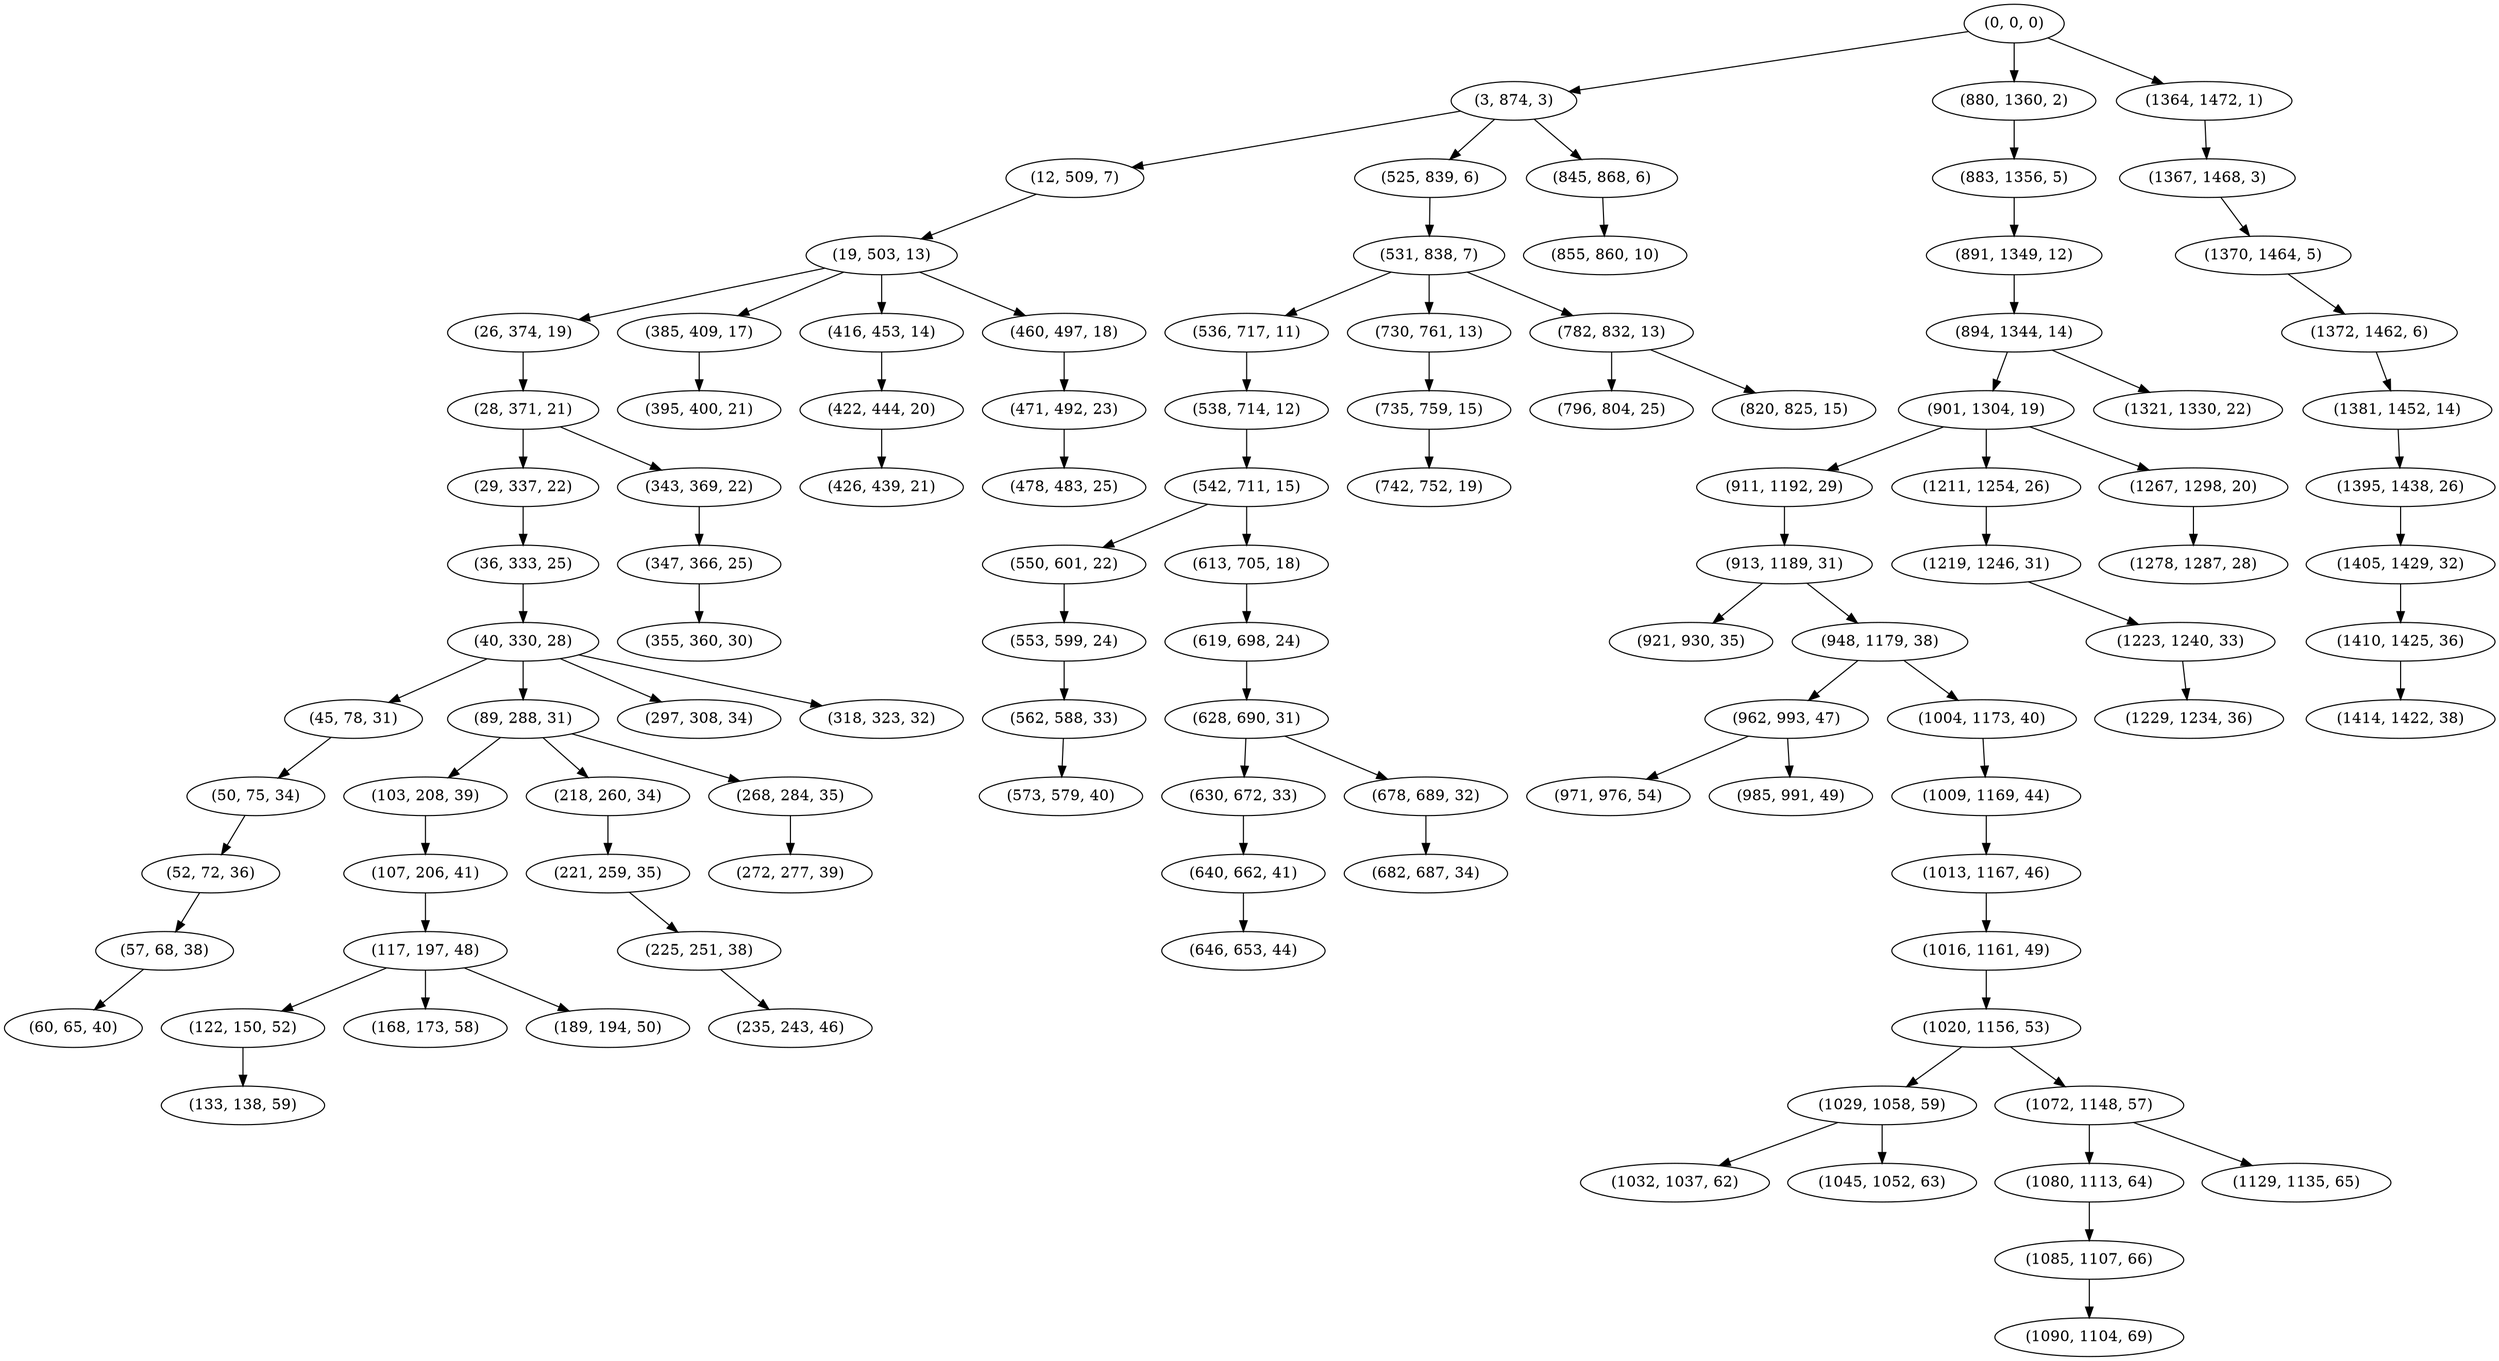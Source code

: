 digraph tree {
    "(0, 0, 0)";
    "(3, 874, 3)";
    "(12, 509, 7)";
    "(19, 503, 13)";
    "(26, 374, 19)";
    "(28, 371, 21)";
    "(29, 337, 22)";
    "(36, 333, 25)";
    "(40, 330, 28)";
    "(45, 78, 31)";
    "(50, 75, 34)";
    "(52, 72, 36)";
    "(57, 68, 38)";
    "(60, 65, 40)";
    "(89, 288, 31)";
    "(103, 208, 39)";
    "(107, 206, 41)";
    "(117, 197, 48)";
    "(122, 150, 52)";
    "(133, 138, 59)";
    "(168, 173, 58)";
    "(189, 194, 50)";
    "(218, 260, 34)";
    "(221, 259, 35)";
    "(225, 251, 38)";
    "(235, 243, 46)";
    "(268, 284, 35)";
    "(272, 277, 39)";
    "(297, 308, 34)";
    "(318, 323, 32)";
    "(343, 369, 22)";
    "(347, 366, 25)";
    "(355, 360, 30)";
    "(385, 409, 17)";
    "(395, 400, 21)";
    "(416, 453, 14)";
    "(422, 444, 20)";
    "(426, 439, 21)";
    "(460, 497, 18)";
    "(471, 492, 23)";
    "(478, 483, 25)";
    "(525, 839, 6)";
    "(531, 838, 7)";
    "(536, 717, 11)";
    "(538, 714, 12)";
    "(542, 711, 15)";
    "(550, 601, 22)";
    "(553, 599, 24)";
    "(562, 588, 33)";
    "(573, 579, 40)";
    "(613, 705, 18)";
    "(619, 698, 24)";
    "(628, 690, 31)";
    "(630, 672, 33)";
    "(640, 662, 41)";
    "(646, 653, 44)";
    "(678, 689, 32)";
    "(682, 687, 34)";
    "(730, 761, 13)";
    "(735, 759, 15)";
    "(742, 752, 19)";
    "(782, 832, 13)";
    "(796, 804, 25)";
    "(820, 825, 15)";
    "(845, 868, 6)";
    "(855, 860, 10)";
    "(880, 1360, 2)";
    "(883, 1356, 5)";
    "(891, 1349, 12)";
    "(894, 1344, 14)";
    "(901, 1304, 19)";
    "(911, 1192, 29)";
    "(913, 1189, 31)";
    "(921, 930, 35)";
    "(948, 1179, 38)";
    "(962, 993, 47)";
    "(971, 976, 54)";
    "(985, 991, 49)";
    "(1004, 1173, 40)";
    "(1009, 1169, 44)";
    "(1013, 1167, 46)";
    "(1016, 1161, 49)";
    "(1020, 1156, 53)";
    "(1029, 1058, 59)";
    "(1032, 1037, 62)";
    "(1045, 1052, 63)";
    "(1072, 1148, 57)";
    "(1080, 1113, 64)";
    "(1085, 1107, 66)";
    "(1090, 1104, 69)";
    "(1129, 1135, 65)";
    "(1211, 1254, 26)";
    "(1219, 1246, 31)";
    "(1223, 1240, 33)";
    "(1229, 1234, 36)";
    "(1267, 1298, 20)";
    "(1278, 1287, 28)";
    "(1321, 1330, 22)";
    "(1364, 1472, 1)";
    "(1367, 1468, 3)";
    "(1370, 1464, 5)";
    "(1372, 1462, 6)";
    "(1381, 1452, 14)";
    "(1395, 1438, 26)";
    "(1405, 1429, 32)";
    "(1410, 1425, 36)";
    "(1414, 1422, 38)";
    "(0, 0, 0)" -> "(3, 874, 3)";
    "(0, 0, 0)" -> "(880, 1360, 2)";
    "(0, 0, 0)" -> "(1364, 1472, 1)";
    "(3, 874, 3)" -> "(12, 509, 7)";
    "(3, 874, 3)" -> "(525, 839, 6)";
    "(3, 874, 3)" -> "(845, 868, 6)";
    "(12, 509, 7)" -> "(19, 503, 13)";
    "(19, 503, 13)" -> "(26, 374, 19)";
    "(19, 503, 13)" -> "(385, 409, 17)";
    "(19, 503, 13)" -> "(416, 453, 14)";
    "(19, 503, 13)" -> "(460, 497, 18)";
    "(26, 374, 19)" -> "(28, 371, 21)";
    "(28, 371, 21)" -> "(29, 337, 22)";
    "(28, 371, 21)" -> "(343, 369, 22)";
    "(29, 337, 22)" -> "(36, 333, 25)";
    "(36, 333, 25)" -> "(40, 330, 28)";
    "(40, 330, 28)" -> "(45, 78, 31)";
    "(40, 330, 28)" -> "(89, 288, 31)";
    "(40, 330, 28)" -> "(297, 308, 34)";
    "(40, 330, 28)" -> "(318, 323, 32)";
    "(45, 78, 31)" -> "(50, 75, 34)";
    "(50, 75, 34)" -> "(52, 72, 36)";
    "(52, 72, 36)" -> "(57, 68, 38)";
    "(57, 68, 38)" -> "(60, 65, 40)";
    "(89, 288, 31)" -> "(103, 208, 39)";
    "(89, 288, 31)" -> "(218, 260, 34)";
    "(89, 288, 31)" -> "(268, 284, 35)";
    "(103, 208, 39)" -> "(107, 206, 41)";
    "(107, 206, 41)" -> "(117, 197, 48)";
    "(117, 197, 48)" -> "(122, 150, 52)";
    "(117, 197, 48)" -> "(168, 173, 58)";
    "(117, 197, 48)" -> "(189, 194, 50)";
    "(122, 150, 52)" -> "(133, 138, 59)";
    "(218, 260, 34)" -> "(221, 259, 35)";
    "(221, 259, 35)" -> "(225, 251, 38)";
    "(225, 251, 38)" -> "(235, 243, 46)";
    "(268, 284, 35)" -> "(272, 277, 39)";
    "(343, 369, 22)" -> "(347, 366, 25)";
    "(347, 366, 25)" -> "(355, 360, 30)";
    "(385, 409, 17)" -> "(395, 400, 21)";
    "(416, 453, 14)" -> "(422, 444, 20)";
    "(422, 444, 20)" -> "(426, 439, 21)";
    "(460, 497, 18)" -> "(471, 492, 23)";
    "(471, 492, 23)" -> "(478, 483, 25)";
    "(525, 839, 6)" -> "(531, 838, 7)";
    "(531, 838, 7)" -> "(536, 717, 11)";
    "(531, 838, 7)" -> "(730, 761, 13)";
    "(531, 838, 7)" -> "(782, 832, 13)";
    "(536, 717, 11)" -> "(538, 714, 12)";
    "(538, 714, 12)" -> "(542, 711, 15)";
    "(542, 711, 15)" -> "(550, 601, 22)";
    "(542, 711, 15)" -> "(613, 705, 18)";
    "(550, 601, 22)" -> "(553, 599, 24)";
    "(553, 599, 24)" -> "(562, 588, 33)";
    "(562, 588, 33)" -> "(573, 579, 40)";
    "(613, 705, 18)" -> "(619, 698, 24)";
    "(619, 698, 24)" -> "(628, 690, 31)";
    "(628, 690, 31)" -> "(630, 672, 33)";
    "(628, 690, 31)" -> "(678, 689, 32)";
    "(630, 672, 33)" -> "(640, 662, 41)";
    "(640, 662, 41)" -> "(646, 653, 44)";
    "(678, 689, 32)" -> "(682, 687, 34)";
    "(730, 761, 13)" -> "(735, 759, 15)";
    "(735, 759, 15)" -> "(742, 752, 19)";
    "(782, 832, 13)" -> "(796, 804, 25)";
    "(782, 832, 13)" -> "(820, 825, 15)";
    "(845, 868, 6)" -> "(855, 860, 10)";
    "(880, 1360, 2)" -> "(883, 1356, 5)";
    "(883, 1356, 5)" -> "(891, 1349, 12)";
    "(891, 1349, 12)" -> "(894, 1344, 14)";
    "(894, 1344, 14)" -> "(901, 1304, 19)";
    "(894, 1344, 14)" -> "(1321, 1330, 22)";
    "(901, 1304, 19)" -> "(911, 1192, 29)";
    "(901, 1304, 19)" -> "(1211, 1254, 26)";
    "(901, 1304, 19)" -> "(1267, 1298, 20)";
    "(911, 1192, 29)" -> "(913, 1189, 31)";
    "(913, 1189, 31)" -> "(921, 930, 35)";
    "(913, 1189, 31)" -> "(948, 1179, 38)";
    "(948, 1179, 38)" -> "(962, 993, 47)";
    "(948, 1179, 38)" -> "(1004, 1173, 40)";
    "(962, 993, 47)" -> "(971, 976, 54)";
    "(962, 993, 47)" -> "(985, 991, 49)";
    "(1004, 1173, 40)" -> "(1009, 1169, 44)";
    "(1009, 1169, 44)" -> "(1013, 1167, 46)";
    "(1013, 1167, 46)" -> "(1016, 1161, 49)";
    "(1016, 1161, 49)" -> "(1020, 1156, 53)";
    "(1020, 1156, 53)" -> "(1029, 1058, 59)";
    "(1020, 1156, 53)" -> "(1072, 1148, 57)";
    "(1029, 1058, 59)" -> "(1032, 1037, 62)";
    "(1029, 1058, 59)" -> "(1045, 1052, 63)";
    "(1072, 1148, 57)" -> "(1080, 1113, 64)";
    "(1072, 1148, 57)" -> "(1129, 1135, 65)";
    "(1080, 1113, 64)" -> "(1085, 1107, 66)";
    "(1085, 1107, 66)" -> "(1090, 1104, 69)";
    "(1211, 1254, 26)" -> "(1219, 1246, 31)";
    "(1219, 1246, 31)" -> "(1223, 1240, 33)";
    "(1223, 1240, 33)" -> "(1229, 1234, 36)";
    "(1267, 1298, 20)" -> "(1278, 1287, 28)";
    "(1364, 1472, 1)" -> "(1367, 1468, 3)";
    "(1367, 1468, 3)" -> "(1370, 1464, 5)";
    "(1370, 1464, 5)" -> "(1372, 1462, 6)";
    "(1372, 1462, 6)" -> "(1381, 1452, 14)";
    "(1381, 1452, 14)" -> "(1395, 1438, 26)";
    "(1395, 1438, 26)" -> "(1405, 1429, 32)";
    "(1405, 1429, 32)" -> "(1410, 1425, 36)";
    "(1410, 1425, 36)" -> "(1414, 1422, 38)";
}
